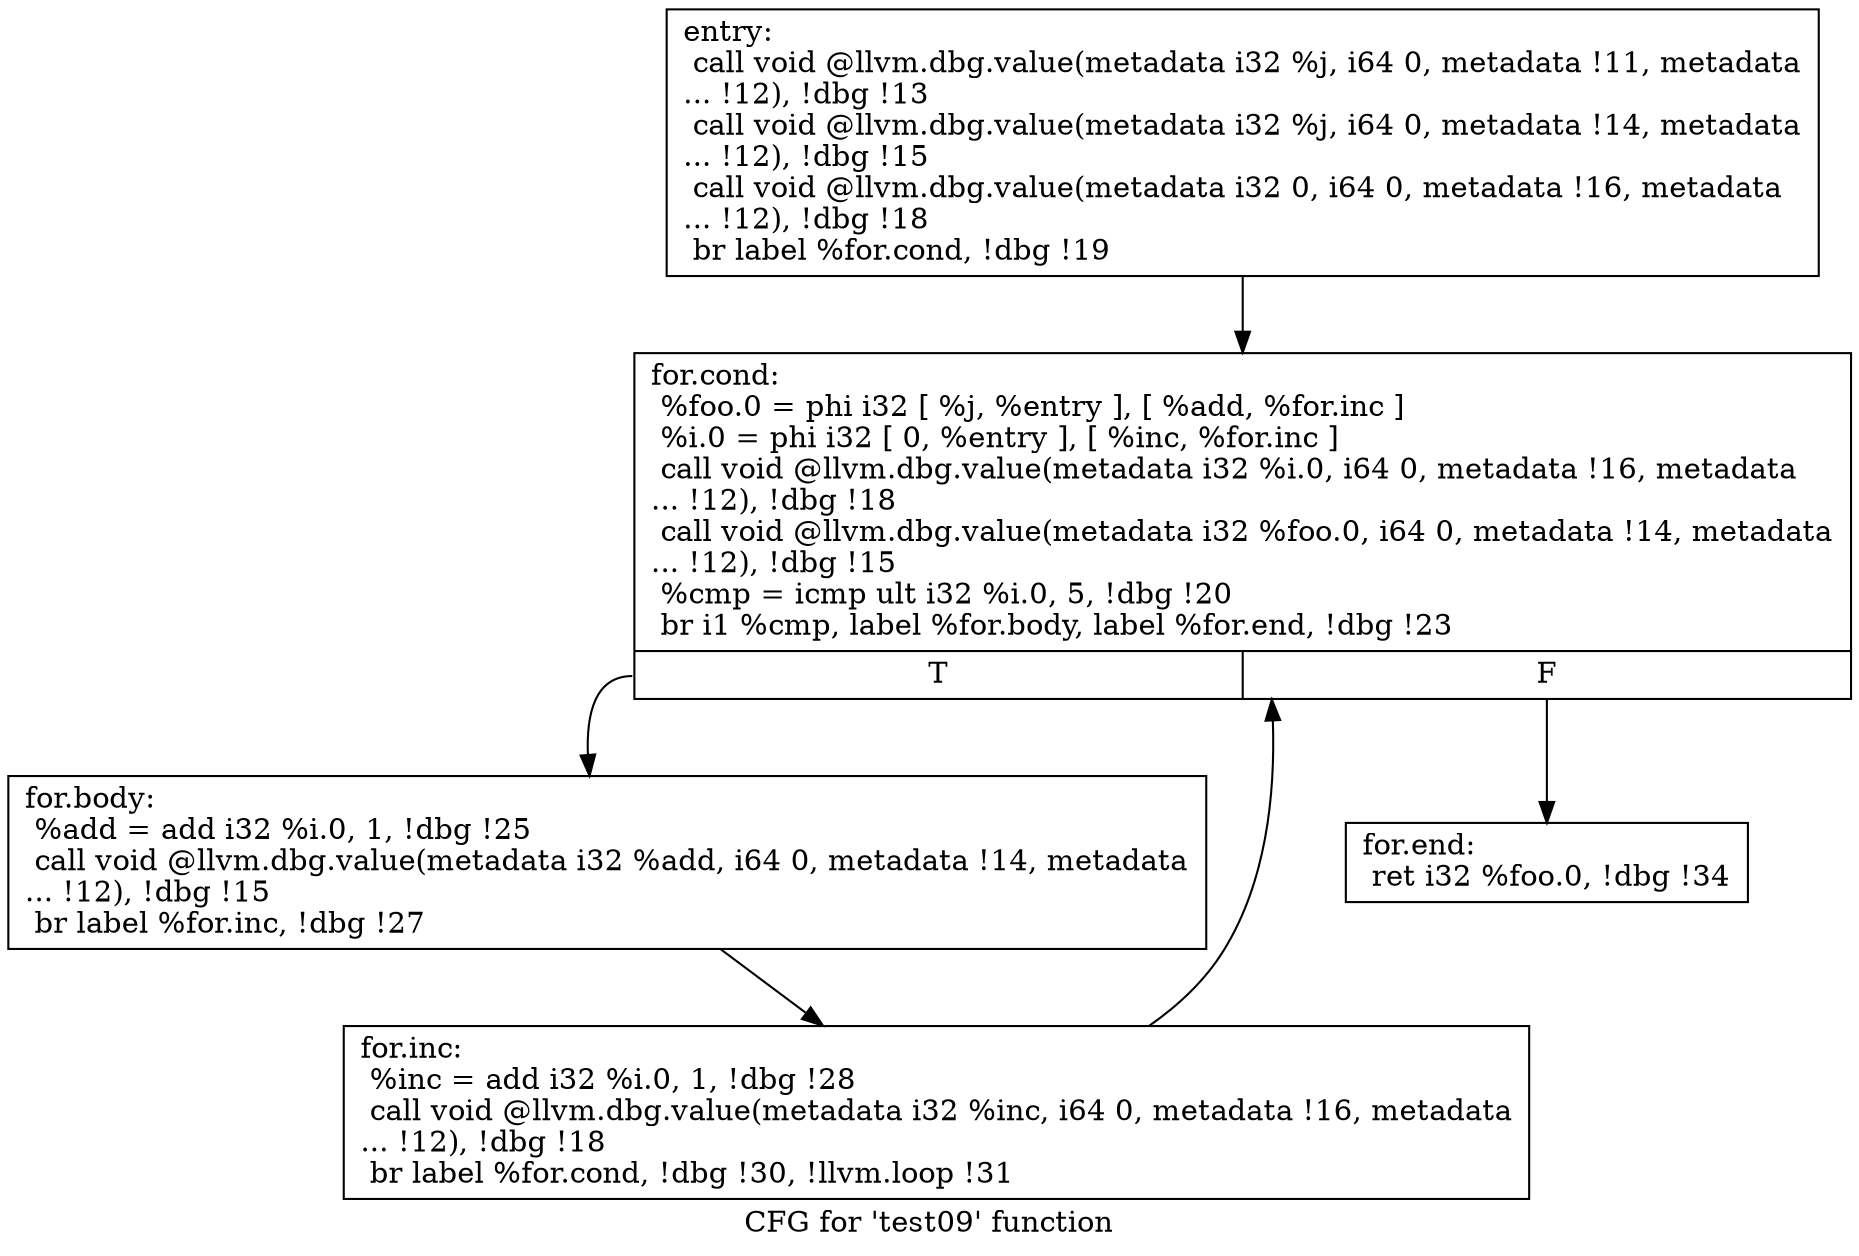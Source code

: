 digraph "CFG for 'test09' function" {
	label="CFG for 'test09' function";

	Node0x4c43b30 [shape=record,label="{entry:\l  call void @llvm.dbg.value(metadata i32 %j, i64 0, metadata !11, metadata\l... !12), !dbg !13\l  call void @llvm.dbg.value(metadata i32 %j, i64 0, metadata !14, metadata\l... !12), !dbg !15\l  call void @llvm.dbg.value(metadata i32 0, i64 0, metadata !16, metadata\l... !12), !dbg !18\l  br label %for.cond, !dbg !19\l}"];
	Node0x4c43b30 -> Node0x4c46c80;
	Node0x4c46c80 [shape=record,label="{for.cond:                                         \l  %foo.0 = phi i32 [ %j, %entry ], [ %add, %for.inc ]\l  %i.0 = phi i32 [ 0, %entry ], [ %inc, %for.inc ]\l  call void @llvm.dbg.value(metadata i32 %i.0, i64 0, metadata !16, metadata\l... !12), !dbg !18\l  call void @llvm.dbg.value(metadata i32 %foo.0, i64 0, metadata !14, metadata\l... !12), !dbg !15\l  %cmp = icmp ult i32 %i.0, 5, !dbg !20\l  br i1 %cmp, label %for.body, label %for.end, !dbg !23\l|{<s0>T|<s1>F}}"];
	Node0x4c46c80:s0 -> Node0x4c471e0;
	Node0x4c46c80:s1 -> Node0x4c47290;
	Node0x4c471e0 [shape=record,label="{for.body:                                         \l  %add = add i32 %i.0, 1, !dbg !25\l  call void @llvm.dbg.value(metadata i32 %add, i64 0, metadata !14, metadata\l... !12), !dbg !15\l  br label %for.inc, !dbg !27\l}"];
	Node0x4c471e0 -> Node0x4c479e0;
	Node0x4c479e0 [shape=record,label="{for.inc:                                          \l  %inc = add i32 %i.0, 1, !dbg !28\l  call void @llvm.dbg.value(metadata i32 %inc, i64 0, metadata !16, metadata\l... !12), !dbg !18\l  br label %for.cond, !dbg !30, !llvm.loop !31\l}"];
	Node0x4c479e0 -> Node0x4c46c80;
	Node0x4c47290 [shape=record,label="{for.end:                                          \l  ret i32 %foo.0, !dbg !34\l}"];
}
